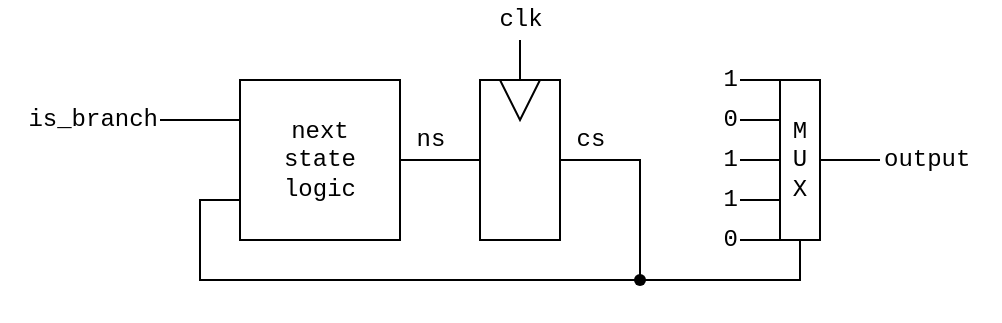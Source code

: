 <mxfile version="15.8.4" type="device"><diagram id="9_1uA1mPjG77kNYgH7GA" name="Page-1"><mxGraphModel dx="467" dy="430" grid="1" gridSize="10" guides="1" tooltips="1" connect="1" arrows="1" fold="1" page="1" pageScale="1" pageWidth="1169" pageHeight="827" math="0" shadow="0"><root><mxCell id="0"/><mxCell id="1" parent="0"/><mxCell id="aH6ApgeiNhjDQy3g4WyV-6" style="edgeStyle=orthogonalEdgeStyle;rounded=0;orthogonalLoop=1;jettySize=auto;html=1;exitX=1;exitY=0.5;exitDx=0;exitDy=0;entryX=0;entryY=0.5;entryDx=0;entryDy=0;fontFamily=Courier New;endArrow=none;endFill=0;" edge="1" parent="1" source="aH6ApgeiNhjDQy3g4WyV-1" target="aH6ApgeiNhjDQy3g4WyV-2"><mxGeometry relative="1" as="geometry"/></mxCell><mxCell id="aH6ApgeiNhjDQy3g4WyV-1" value="next&lt;br&gt;state&lt;br&gt;logic" style="rounded=0;whiteSpace=wrap;html=1;fontFamily=Courier New;" vertex="1" parent="1"><mxGeometry x="240" y="160" width="80" height="80" as="geometry"/></mxCell><mxCell id="aH6ApgeiNhjDQy3g4WyV-2" value="" style="rounded=0;whiteSpace=wrap;html=1;fontFamily=Courier New;" vertex="1" parent="1"><mxGeometry x="360" y="160" width="40" height="80" as="geometry"/></mxCell><mxCell id="aH6ApgeiNhjDQy3g4WyV-4" style="edgeStyle=orthogonalEdgeStyle;rounded=0;orthogonalLoop=1;jettySize=auto;html=1;exitX=0;exitY=0.5;exitDx=0;exitDy=0;fontFamily=Courier New;endArrow=none;endFill=0;" edge="1" parent="1" source="aH6ApgeiNhjDQy3g4WyV-3" target="aH6ApgeiNhjDQy3g4WyV-5"><mxGeometry relative="1" as="geometry"><mxPoint x="380" y="130" as="targetPoint"/><Array as="points"/></mxGeometry></mxCell><mxCell id="aH6ApgeiNhjDQy3g4WyV-3" value="" style="triangle;whiteSpace=wrap;html=1;fontFamily=Courier New;rotation=90;" vertex="1" parent="1"><mxGeometry x="370" y="160" width="20" height="20" as="geometry"/></mxCell><mxCell id="aH6ApgeiNhjDQy3g4WyV-5" value="clk" style="text;html=1;align=center;verticalAlign=middle;resizable=0;points=[];autosize=1;strokeColor=none;fillColor=none;fontFamily=Courier New;" vertex="1" parent="1"><mxGeometry x="360" y="120" width="40" height="20" as="geometry"/></mxCell><mxCell id="aH6ApgeiNhjDQy3g4WyV-9" style="edgeStyle=orthogonalEdgeStyle;rounded=0;orthogonalLoop=1;jettySize=auto;html=1;exitX=0;exitY=0;exitDx=0;exitDy=0;fontFamily=Courier New;endArrow=none;endFill=0;" edge="1" parent="1" source="aH6ApgeiNhjDQy3g4WyV-20" target="aH6ApgeiNhjDQy3g4WyV-14"><mxGeometry relative="1" as="geometry"><mxPoint x="491" y="160" as="targetPoint"/><mxPoint x="510" y="160" as="sourcePoint"/><Array as="points"><mxPoint x="500" y="160"/><mxPoint x="500" y="160"/></Array></mxGeometry></mxCell><mxCell id="aH6ApgeiNhjDQy3g4WyV-10" style="edgeStyle=orthogonalEdgeStyle;rounded=0;orthogonalLoop=1;jettySize=auto;html=1;exitX=0.25;exitY=1;exitDx=0;exitDy=0;fontFamily=Courier New;endArrow=none;endFill=0;" edge="1" parent="1"><mxGeometry relative="1" as="geometry"><mxPoint x="490" y="180.2" as="targetPoint"/><mxPoint x="510" y="180" as="sourcePoint"/></mxGeometry></mxCell><mxCell id="aH6ApgeiNhjDQy3g4WyV-11" style="edgeStyle=orthogonalEdgeStyle;rounded=0;orthogonalLoop=1;jettySize=auto;html=1;exitX=0;exitY=0.5;exitDx=0;exitDy=0;fontFamily=Courier New;endArrow=none;endFill=0;" edge="1" parent="1" source="aH6ApgeiNhjDQy3g4WyV-20" target="aH6ApgeiNhjDQy3g4WyV-17"><mxGeometry relative="1" as="geometry"><mxPoint x="490" y="200.2" as="targetPoint"/><mxPoint x="510" y="200" as="sourcePoint"/></mxGeometry></mxCell><mxCell id="aH6ApgeiNhjDQy3g4WyV-12" style="edgeStyle=orthogonalEdgeStyle;rounded=0;orthogonalLoop=1;jettySize=auto;html=1;exitX=0;exitY=0.75;exitDx=0;exitDy=0;fontFamily=Courier New;endArrow=none;endFill=0;" edge="1" parent="1" source="aH6ApgeiNhjDQy3g4WyV-20" target="aH6ApgeiNhjDQy3g4WyV-18"><mxGeometry relative="1" as="geometry"><mxPoint x="490" y="220.2" as="targetPoint"/><mxPoint x="510" y="220" as="sourcePoint"/></mxGeometry></mxCell><mxCell id="aH6ApgeiNhjDQy3g4WyV-13" style="edgeStyle=orthogonalEdgeStyle;rounded=0;orthogonalLoop=1;jettySize=auto;html=1;fontFamily=Courier New;endArrow=none;endFill=0;exitX=0;exitY=1;exitDx=0;exitDy=0;" edge="1" parent="1" source="aH6ApgeiNhjDQy3g4WyV-20" target="aH6ApgeiNhjDQy3g4WyV-19"><mxGeometry relative="1" as="geometry"><mxPoint x="490" y="240.2" as="targetPoint"/><mxPoint x="500" y="250" as="sourcePoint"/><Array as="points"><mxPoint x="500" y="240"/><mxPoint x="500" y="240"/></Array></mxGeometry></mxCell><mxCell id="aH6ApgeiNhjDQy3g4WyV-14" value="1" style="text;html=1;align=right;verticalAlign=middle;resizable=0;points=[];autosize=1;strokeColor=none;fillColor=none;fontFamily=Courier New;" vertex="1" parent="1"><mxGeometry x="470" y="150" width="20" height="20" as="geometry"/></mxCell><mxCell id="aH6ApgeiNhjDQy3g4WyV-16" value="" style="edgeStyle=orthogonalEdgeStyle;rounded=0;orthogonalLoop=1;jettySize=auto;html=1;fontFamily=Courier New;endArrow=none;endFill=0;entryX=0;entryY=0.25;entryDx=0;entryDy=0;" edge="1" parent="1" source="aH6ApgeiNhjDQy3g4WyV-15" target="aH6ApgeiNhjDQy3g4WyV-20"><mxGeometry relative="1" as="geometry"><mxPoint x="510" y="180" as="targetPoint"/></mxGeometry></mxCell><mxCell id="aH6ApgeiNhjDQy3g4WyV-15" value="0" style="text;html=1;align=right;verticalAlign=middle;resizable=0;points=[];autosize=1;strokeColor=none;fillColor=none;fontFamily=Courier New;" vertex="1" parent="1"><mxGeometry x="470" y="170" width="20" height="20" as="geometry"/></mxCell><mxCell id="aH6ApgeiNhjDQy3g4WyV-17" value="1" style="text;html=1;align=right;verticalAlign=middle;resizable=0;points=[];autosize=1;strokeColor=none;fillColor=none;fontFamily=Courier New;" vertex="1" parent="1"><mxGeometry x="470" y="190" width="20" height="20" as="geometry"/></mxCell><mxCell id="aH6ApgeiNhjDQy3g4WyV-18" value="1" style="text;html=1;align=right;verticalAlign=middle;resizable=0;points=[];autosize=1;strokeColor=none;fillColor=none;fontFamily=Courier New;" vertex="1" parent="1"><mxGeometry x="470" y="210" width="20" height="20" as="geometry"/></mxCell><mxCell id="aH6ApgeiNhjDQy3g4WyV-19" value="0" style="text;html=1;align=right;verticalAlign=middle;resizable=0;points=[];autosize=1;strokeColor=none;fillColor=none;fontFamily=Courier New;" vertex="1" parent="1"><mxGeometry x="470" y="230" width="20" height="20" as="geometry"/></mxCell><mxCell id="aH6ApgeiNhjDQy3g4WyV-26" style="edgeStyle=orthogonalEdgeStyle;rounded=0;orthogonalLoop=1;jettySize=auto;html=1;exitX=1;exitY=0.5;exitDx=0;exitDy=0;fontFamily=Courier New;endArrow=none;endFill=0;" edge="1" parent="1" source="aH6ApgeiNhjDQy3g4WyV-20" target="aH6ApgeiNhjDQy3g4WyV-27"><mxGeometry relative="1" as="geometry"><mxPoint x="560" y="200.2" as="targetPoint"/></mxGeometry></mxCell><mxCell id="aH6ApgeiNhjDQy3g4WyV-20" value="M&lt;br&gt;U&lt;br&gt;X" style="rounded=0;whiteSpace=wrap;html=1;fontFamily=Courier New;" vertex="1" parent="1"><mxGeometry x="510" y="160" width="20" height="80" as="geometry"/></mxCell><mxCell id="aH6ApgeiNhjDQy3g4WyV-22" style="edgeStyle=orthogonalEdgeStyle;rounded=0;orthogonalLoop=1;jettySize=auto;html=1;entryX=0.5;entryY=1;entryDx=0;entryDy=0;fontFamily=Courier New;endArrow=none;endFill=0;" edge="1" parent="1" source="aH6ApgeiNhjDQy3g4WyV-21" target="aH6ApgeiNhjDQy3g4WyV-20"><mxGeometry relative="1" as="geometry"/></mxCell><mxCell id="aH6ApgeiNhjDQy3g4WyV-23" style="edgeStyle=orthogonalEdgeStyle;rounded=0;orthogonalLoop=1;jettySize=auto;html=1;entryX=1;entryY=0.5;entryDx=0;entryDy=0;fontFamily=Courier New;endArrow=none;endFill=0;" edge="1" parent="1" source="aH6ApgeiNhjDQy3g4WyV-21" target="aH6ApgeiNhjDQy3g4WyV-2"><mxGeometry relative="1" as="geometry"><Array as="points"><mxPoint x="440" y="200"/></Array></mxGeometry></mxCell><mxCell id="aH6ApgeiNhjDQy3g4WyV-24" style="edgeStyle=orthogonalEdgeStyle;rounded=0;orthogonalLoop=1;jettySize=auto;html=1;fontFamily=Courier New;endArrow=none;endFill=0;entryX=0;entryY=0.75;entryDx=0;entryDy=0;" edge="1" parent="1" source="aH6ApgeiNhjDQy3g4WyV-21" target="aH6ApgeiNhjDQy3g4WyV-1"><mxGeometry relative="1" as="geometry"><mxPoint x="210" y="280" as="targetPoint"/></mxGeometry></mxCell><mxCell id="aH6ApgeiNhjDQy3g4WyV-21" value="" style="shape=waypoint;sketch=0;size=6;pointerEvents=1;points=[];fillColor=none;resizable=0;rotatable=0;perimeter=centerPerimeter;snapToPoint=1;fontFamily=Courier New;" vertex="1" parent="1"><mxGeometry x="420" y="240" width="40" height="40" as="geometry"/></mxCell><mxCell id="aH6ApgeiNhjDQy3g4WyV-27" value="output" style="text;html=1;align=left;verticalAlign=middle;resizable=0;points=[];autosize=1;strokeColor=none;fillColor=none;fontFamily=Courier New;" vertex="1" parent="1"><mxGeometry x="560" y="190" width="60" height="20" as="geometry"/></mxCell><mxCell id="aH6ApgeiNhjDQy3g4WyV-28" value="" style="endArrow=none;html=1;rounded=0;fontFamily=Courier New;entryX=0;entryY=0.25;entryDx=0;entryDy=0;" edge="1" parent="1" source="aH6ApgeiNhjDQy3g4WyV-29" target="aH6ApgeiNhjDQy3g4WyV-1"><mxGeometry width="50" height="50" relative="1" as="geometry"><mxPoint x="200" y="180" as="sourcePoint"/><mxPoint x="260" y="240" as="targetPoint"/></mxGeometry></mxCell><mxCell id="aH6ApgeiNhjDQy3g4WyV-29" value="is_branch" style="text;html=1;align=right;verticalAlign=middle;resizable=0;points=[];autosize=1;strokeColor=none;fillColor=none;fontFamily=Courier New;" vertex="1" parent="1"><mxGeometry x="120" y="170" width="80" height="20" as="geometry"/></mxCell><mxCell id="aH6ApgeiNhjDQy3g4WyV-30" value="cs" style="text;html=1;align=center;verticalAlign=middle;resizable=0;points=[];autosize=1;strokeColor=none;fillColor=none;fontFamily=Courier New;" vertex="1" parent="1"><mxGeometry x="400" y="180" width="30" height="20" as="geometry"/></mxCell><mxCell id="aH6ApgeiNhjDQy3g4WyV-31" value="ns" style="text;html=1;align=center;verticalAlign=middle;resizable=0;points=[];autosize=1;strokeColor=none;fillColor=none;fontFamily=Courier New;" vertex="1" parent="1"><mxGeometry x="320" y="180" width="30" height="20" as="geometry"/></mxCell></root></mxGraphModel></diagram></mxfile>